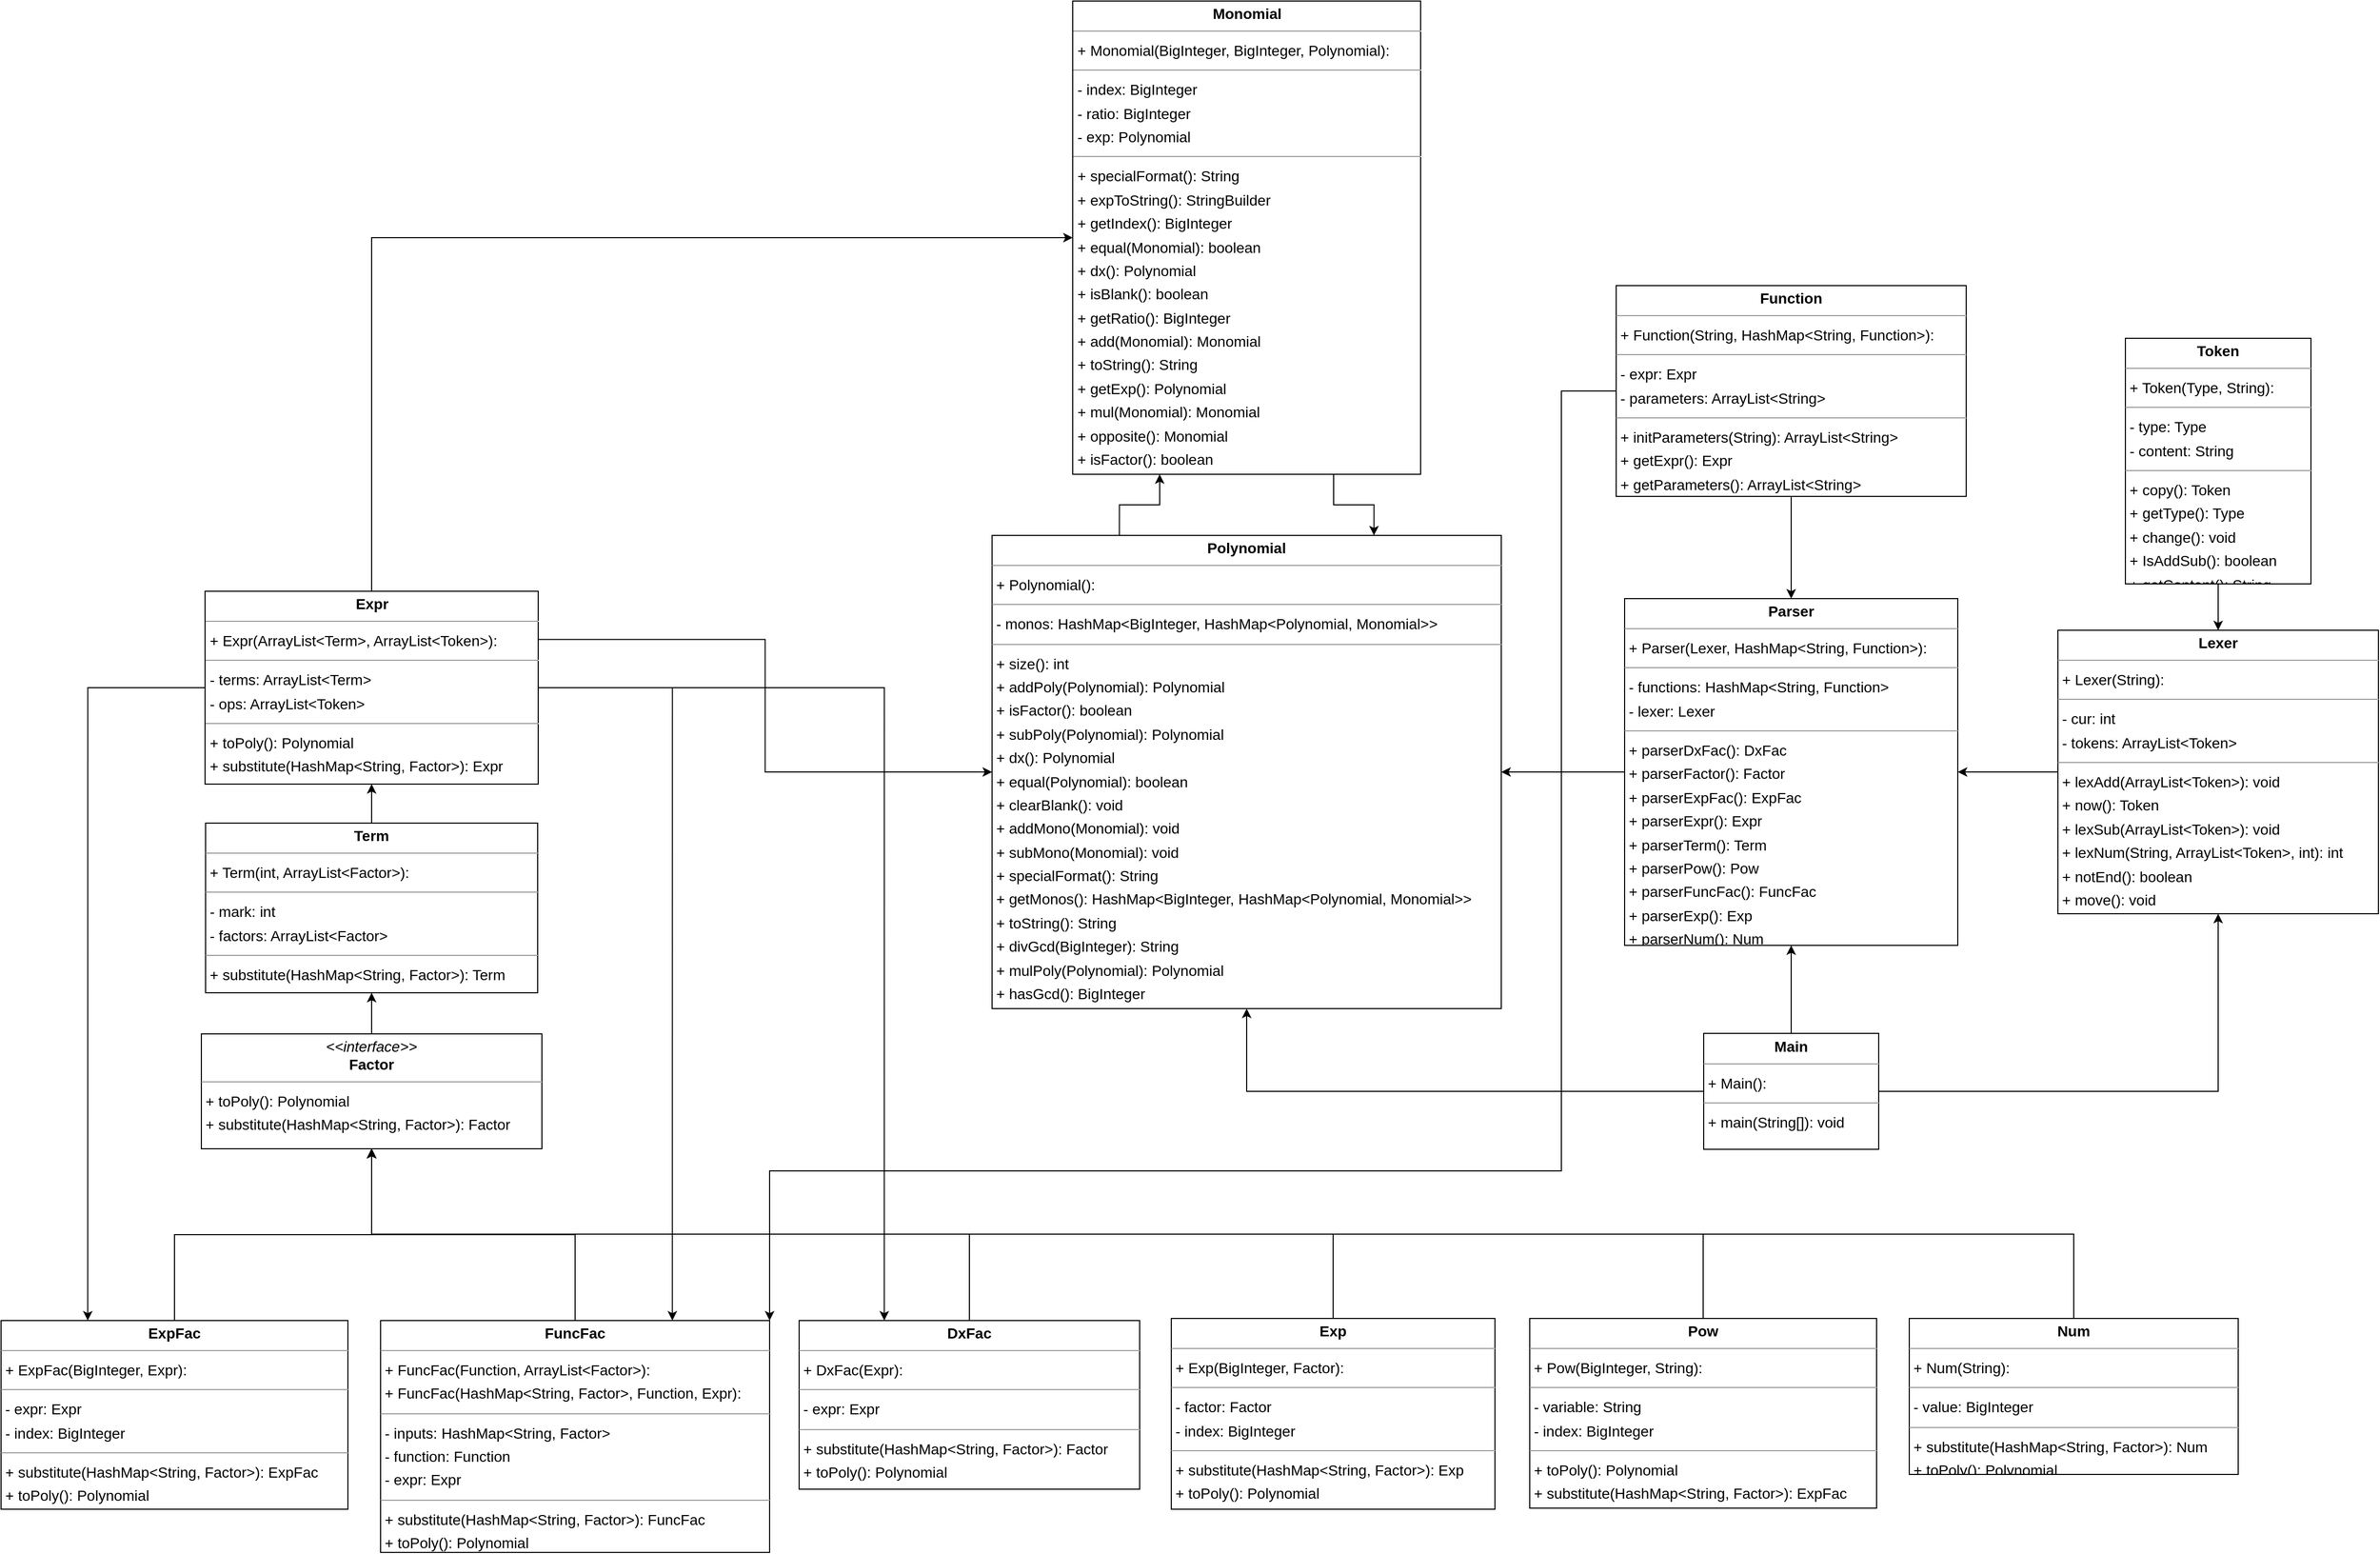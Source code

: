 <mxfile version="21.6.5" type="device">
  <diagram id="yVetcaWseorlEZRTUUMu" name="第 1 页">
    <mxGraphModel dx="3429" dy="1558" grid="1" gridSize="10" guides="1" tooltips="1" connect="1" arrows="1" fold="1" page="0" pageScale="1" pageWidth="827" pageHeight="1169" background="none" math="0" shadow="0">
      <root>
        <mxCell id="0" />
        <mxCell id="1" parent="0" />
        <mxCell id="d03auhtFEjrSMW0RAy4b-5" style="edgeStyle=orthogonalEdgeStyle;rounded=0;orthogonalLoop=1;jettySize=auto;html=1;entryX=0.5;entryY=1;entryDx=0;entryDy=0;" edge="1" parent="1" source="node5" target="node1">
          <mxGeometry relative="1" as="geometry">
            <Array as="points">
              <mxPoint x="298" y="1170" />
              <mxPoint x="-268" y="1170" />
            </Array>
          </mxGeometry>
        </mxCell>
        <mxCell id="node5" value="&lt;p style=&quot;margin:0px;margin-top:4px;text-align:center;&quot;&gt;&lt;b&gt;DxFac&lt;/b&gt;&lt;/p&gt;&lt;hr size=&quot;1&quot;/&gt;&lt;p style=&quot;margin:0 0 0 4px;line-height:1.6;&quot;&gt;+ DxFac(Expr): &lt;/p&gt;&lt;hr size=&quot;1&quot;/&gt;&lt;p style=&quot;margin:0 0 0 4px;line-height:1.6;&quot;&gt;- expr: Expr&lt;/p&gt;&lt;hr size=&quot;1&quot;/&gt;&lt;p style=&quot;margin:0 0 0 4px;line-height:1.6;&quot;&gt;+ substitute(HashMap&amp;lt;String, Factor&amp;gt;): Factor&lt;br/&gt;+ toPoly(): Polynomial&lt;/p&gt;" style="verticalAlign=top;align=left;overflow=fill;fontSize=14;fontFamily=Helvetica;html=1;rounded=0;shadow=0;comic=0;labelBackgroundColor=none;strokeWidth=1;" parent="1" vertex="1">
          <mxGeometry x="137" y="1252" width="323" height="160" as="geometry" />
        </mxCell>
        <mxCell id="d03auhtFEjrSMW0RAy4b-6" style="edgeStyle=orthogonalEdgeStyle;rounded=0;orthogonalLoop=1;jettySize=auto;html=1;entryX=0.5;entryY=1;entryDx=0;entryDy=0;" edge="1" parent="1" source="node14" target="node1">
          <mxGeometry relative="1" as="geometry">
            <Array as="points">
              <mxPoint x="644" y="1170" />
              <mxPoint x="-268" y="1170" />
            </Array>
          </mxGeometry>
        </mxCell>
        <mxCell id="node14" value="&lt;p style=&quot;margin:0px;margin-top:4px;text-align:center;&quot;&gt;&lt;b&gt;Exp&lt;/b&gt;&lt;/p&gt;&lt;hr size=&quot;1&quot;/&gt;&lt;p style=&quot;margin:0 0 0 4px;line-height:1.6;&quot;&gt;+ Exp(BigInteger, Factor): &lt;/p&gt;&lt;hr size=&quot;1&quot;/&gt;&lt;p style=&quot;margin:0 0 0 4px;line-height:1.6;&quot;&gt;- factor: Factor&lt;br/&gt;- index: BigInteger&lt;/p&gt;&lt;hr size=&quot;1&quot;/&gt;&lt;p style=&quot;margin:0 0 0 4px;line-height:1.6;&quot;&gt;+ substitute(HashMap&amp;lt;String, Factor&amp;gt;): Exp&lt;br/&gt;+ toPoly(): Polynomial&lt;/p&gt;" style="verticalAlign=top;align=left;overflow=fill;fontSize=14;fontFamily=Helvetica;html=1;rounded=0;shadow=0;comic=0;labelBackgroundColor=none;strokeWidth=1;" parent="1" vertex="1">
          <mxGeometry x="490" y="1250" width="307" height="181" as="geometry" />
        </mxCell>
        <mxCell id="d03auhtFEjrSMW0RAy4b-2" style="edgeStyle=orthogonalEdgeStyle;rounded=0;orthogonalLoop=1;jettySize=auto;html=1;exitX=0.5;exitY=0;exitDx=0;exitDy=0;entryX=0.5;entryY=1;entryDx=0;entryDy=0;" edge="1" parent="1" source="node0" target="node1">
          <mxGeometry relative="1" as="geometry" />
        </mxCell>
        <mxCell id="node0" value="&lt;p style=&quot;margin:0px;margin-top:4px;text-align:center;&quot;&gt;&lt;b&gt;ExpFac&lt;/b&gt;&lt;/p&gt;&lt;hr size=&quot;1&quot;/&gt;&lt;p style=&quot;margin:0 0 0 4px;line-height:1.6;&quot;&gt;+ ExpFac(BigInteger, Expr): &lt;/p&gt;&lt;hr size=&quot;1&quot;/&gt;&lt;p style=&quot;margin:0 0 0 4px;line-height:1.6;&quot;&gt;- expr: Expr&lt;br/&gt;- index: BigInteger&lt;/p&gt;&lt;hr size=&quot;1&quot;/&gt;&lt;p style=&quot;margin:0 0 0 4px;line-height:1.6;&quot;&gt;+ substitute(HashMap&amp;lt;String, Factor&amp;gt;): ExpFac&lt;br/&gt;+ toPoly(): Polynomial&lt;/p&gt;" style="verticalAlign=top;align=left;overflow=fill;fontSize=14;fontFamily=Helvetica;html=1;rounded=0;shadow=0;comic=0;labelBackgroundColor=none;strokeWidth=1;" parent="1" vertex="1">
          <mxGeometry x="-620" y="1252" width="329" height="179" as="geometry" />
        </mxCell>
        <mxCell id="d03auhtFEjrSMW0RAy4b-11" style="edgeStyle=orthogonalEdgeStyle;rounded=0;orthogonalLoop=1;jettySize=auto;html=1;entryX=0.25;entryY=0;entryDx=0;entryDy=0;" edge="1" parent="1" source="node13" target="node0">
          <mxGeometry relative="1" as="geometry">
            <Array as="points">
              <mxPoint x="-538" y="651" />
            </Array>
          </mxGeometry>
        </mxCell>
        <mxCell id="d03auhtFEjrSMW0RAy4b-12" style="edgeStyle=orthogonalEdgeStyle;rounded=0;orthogonalLoop=1;jettySize=auto;html=1;entryX=0.75;entryY=0;entryDx=0;entryDy=0;" edge="1" parent="1" source="node13" target="node11">
          <mxGeometry relative="1" as="geometry">
            <Array as="points">
              <mxPoint x="17" y="651" />
            </Array>
          </mxGeometry>
        </mxCell>
        <mxCell id="d03auhtFEjrSMW0RAy4b-13" style="edgeStyle=orthogonalEdgeStyle;rounded=0;orthogonalLoop=1;jettySize=auto;html=1;entryX=0.25;entryY=0;entryDx=0;entryDy=0;" edge="1" parent="1" source="node13" target="node5">
          <mxGeometry relative="1" as="geometry" />
        </mxCell>
        <mxCell id="d03auhtFEjrSMW0RAy4b-21" style="edgeStyle=orthogonalEdgeStyle;rounded=0;orthogonalLoop=1;jettySize=auto;html=1;entryX=0;entryY=0.5;entryDx=0;entryDy=0;" edge="1" parent="1" source="node13" target="node8">
          <mxGeometry relative="1" as="geometry">
            <mxPoint x="-180" y="270" as="targetPoint" />
            <Array as="points">
              <mxPoint x="-268" y="225" />
            </Array>
          </mxGeometry>
        </mxCell>
        <mxCell id="d03auhtFEjrSMW0RAy4b-22" style="edgeStyle=orthogonalEdgeStyle;rounded=0;orthogonalLoop=1;jettySize=auto;html=1;exitX=1;exitY=0.25;exitDx=0;exitDy=0;entryX=0;entryY=0.5;entryDx=0;entryDy=0;" edge="1" parent="1" source="node13" target="node9">
          <mxGeometry relative="1" as="geometry" />
        </mxCell>
        <mxCell id="node13" value="&lt;p style=&quot;margin:0px;margin-top:4px;text-align:center;&quot;&gt;&lt;b&gt;Expr&lt;/b&gt;&lt;/p&gt;&lt;hr size=&quot;1&quot;/&gt;&lt;p style=&quot;margin:0 0 0 4px;line-height:1.6;&quot;&gt;+ Expr(ArrayList&amp;lt;Term&amp;gt;, ArrayList&amp;lt;Token&amp;gt;): &lt;/p&gt;&lt;hr size=&quot;1&quot;/&gt;&lt;p style=&quot;margin:0 0 0 4px;line-height:1.6;&quot;&gt;- terms: ArrayList&amp;lt;Term&amp;gt;&lt;br/&gt;- ops: ArrayList&amp;lt;Token&amp;gt;&lt;/p&gt;&lt;hr size=&quot;1&quot;/&gt;&lt;p style=&quot;margin:0 0 0 4px;line-height:1.6;&quot;&gt;+ toPoly(): Polynomial&lt;br/&gt;+ substitute(HashMap&amp;lt;String, Factor&amp;gt;): Expr&lt;/p&gt;" style="verticalAlign=top;align=left;overflow=fill;fontSize=14;fontFamily=Helvetica;html=1;rounded=0;shadow=0;comic=0;labelBackgroundColor=none;strokeWidth=1;" parent="1" vertex="1">
          <mxGeometry x="-426.5" y="560" width="316" height="183" as="geometry" />
        </mxCell>
        <mxCell id="d03auhtFEjrSMW0RAy4b-9" value="" style="edgeStyle=orthogonalEdgeStyle;rounded=0;orthogonalLoop=1;jettySize=auto;html=1;" edge="1" parent="1" source="node1" target="node15">
          <mxGeometry relative="1" as="geometry" />
        </mxCell>
        <mxCell id="node1" value="&lt;p style=&quot;margin:0px;margin-top:4px;text-align:center;&quot;&gt;&lt;i&gt;&amp;lt;&amp;lt;interface&amp;gt;&amp;gt;&lt;/i&gt;&lt;br/&gt;&lt;b&gt;Factor&lt;/b&gt;&lt;/p&gt;&lt;hr size=&quot;1&quot;/&gt;&lt;p style=&quot;margin:0 0 0 4px;line-height:1.6;&quot;&gt;+ toPoly(): Polynomial&lt;br/&gt;+ substitute(HashMap&amp;lt;String, Factor&amp;gt;): Factor&lt;/p&gt;" style="verticalAlign=top;align=left;overflow=fill;fontSize=14;fontFamily=Helvetica;html=1;rounded=0;shadow=0;comic=0;labelBackgroundColor=none;strokeWidth=1;" parent="1" vertex="1">
          <mxGeometry x="-430" y="980" width="323" height="109" as="geometry" />
        </mxCell>
        <mxCell id="d03auhtFEjrSMW0RAy4b-4" style="edgeStyle=orthogonalEdgeStyle;rounded=0;orthogonalLoop=1;jettySize=auto;html=1;entryX=0.5;entryY=1;entryDx=0;entryDy=0;" edge="1" parent="1" source="node11" target="node1">
          <mxGeometry relative="1" as="geometry" />
        </mxCell>
        <mxCell id="node11" value="&lt;p style=&quot;margin:0px;margin-top:4px;text-align:center;&quot;&gt;&lt;b&gt;FuncFac&lt;/b&gt;&lt;/p&gt;&lt;hr size=&quot;1&quot;/&gt;&lt;p style=&quot;margin:0 0 0 4px;line-height:1.6;&quot;&gt;+ FuncFac(Function, ArrayList&amp;lt;Factor&amp;gt;): &lt;br/&gt;+ FuncFac(HashMap&amp;lt;String, Factor&amp;gt;, Function, Expr): &lt;/p&gt;&lt;hr size=&quot;1&quot;/&gt;&lt;p style=&quot;margin:0 0 0 4px;line-height:1.6;&quot;&gt;- inputs: HashMap&amp;lt;String, Factor&amp;gt;&lt;br/&gt;- function: Function&lt;br/&gt;- expr: Expr&lt;/p&gt;&lt;hr size=&quot;1&quot;/&gt;&lt;p style=&quot;margin:0 0 0 4px;line-height:1.6;&quot;&gt;+ substitute(HashMap&amp;lt;String, Factor&amp;gt;): FuncFac&lt;br/&gt;+ toPoly(): Polynomial&lt;/p&gt;" style="verticalAlign=top;align=left;overflow=fill;fontSize=14;fontFamily=Helvetica;html=1;rounded=0;shadow=0;comic=0;labelBackgroundColor=none;strokeWidth=1;" parent="1" vertex="1">
          <mxGeometry x="-260" y="1252" width="369" height="220" as="geometry" />
        </mxCell>
        <mxCell id="d03auhtFEjrSMW0RAy4b-20" value="" style="edgeStyle=orthogonalEdgeStyle;rounded=0;orthogonalLoop=1;jettySize=auto;html=1;" edge="1" parent="1" source="node3" target="node10">
          <mxGeometry relative="1" as="geometry" />
        </mxCell>
        <mxCell id="d03auhtFEjrSMW0RAy4b-23" style="edgeStyle=orthogonalEdgeStyle;rounded=0;orthogonalLoop=1;jettySize=auto;html=1;entryX=1;entryY=0;entryDx=0;entryDy=0;" edge="1" parent="1" source="node3" target="node11">
          <mxGeometry relative="1" as="geometry">
            <Array as="points">
              <mxPoint x="860" y="370" />
              <mxPoint x="860" y="1110" />
              <mxPoint x="109" y="1110" />
            </Array>
          </mxGeometry>
        </mxCell>
        <mxCell id="node3" value="&lt;p style=&quot;margin:0px;margin-top:4px;text-align:center;&quot;&gt;&lt;b&gt;Function&lt;/b&gt;&lt;/p&gt;&lt;hr size=&quot;1&quot;/&gt;&lt;p style=&quot;margin:0 0 0 4px;line-height:1.6;&quot;&gt;+ Function(String, HashMap&amp;lt;String, Function&amp;gt;): &lt;/p&gt;&lt;hr size=&quot;1&quot;/&gt;&lt;p style=&quot;margin:0 0 0 4px;line-height:1.6;&quot;&gt;- expr: Expr&lt;br/&gt;- parameters: ArrayList&amp;lt;String&amp;gt;&lt;/p&gt;&lt;hr size=&quot;1&quot;/&gt;&lt;p style=&quot;margin:0 0 0 4px;line-height:1.6;&quot;&gt;+ initParameters(String): ArrayList&amp;lt;String&amp;gt;&lt;br/&gt;+ getExpr(): Expr&lt;br/&gt;+ getParameters(): ArrayList&amp;lt;String&amp;gt;&lt;/p&gt;" style="verticalAlign=top;align=left;overflow=fill;fontSize=14;fontFamily=Helvetica;html=1;rounded=0;shadow=0;comic=0;labelBackgroundColor=none;strokeWidth=1;" parent="1" vertex="1">
          <mxGeometry x="912" y="270" width="332" height="200" as="geometry" />
        </mxCell>
        <mxCell id="d03auhtFEjrSMW0RAy4b-19" value="" style="edgeStyle=orthogonalEdgeStyle;rounded=0;orthogonalLoop=1;jettySize=auto;html=1;" edge="1" parent="1" source="node12" target="node10">
          <mxGeometry relative="1" as="geometry" />
        </mxCell>
        <mxCell id="node12" value="&lt;p style=&quot;margin:0px;margin-top:4px;text-align:center;&quot;&gt;&lt;b&gt;Lexer&lt;/b&gt;&lt;/p&gt;&lt;hr size=&quot;1&quot;/&gt;&lt;p style=&quot;margin:0 0 0 4px;line-height:1.6;&quot;&gt;+ Lexer(String): &lt;/p&gt;&lt;hr size=&quot;1&quot;/&gt;&lt;p style=&quot;margin:0 0 0 4px;line-height:1.6;&quot;&gt;- cur: int&lt;br/&gt;- tokens: ArrayList&amp;lt;Token&amp;gt;&lt;/p&gt;&lt;hr size=&quot;1&quot;/&gt;&lt;p style=&quot;margin:0 0 0 4px;line-height:1.6;&quot;&gt;+ lexAdd(ArrayList&amp;lt;Token&amp;gt;): void&lt;br/&gt;+ now(): Token&lt;br/&gt;+ lexSub(ArrayList&amp;lt;Token&amp;gt;): void&lt;br/&gt;+ lexNum(String, ArrayList&amp;lt;Token&amp;gt;, int): int&lt;br/&gt;+ notEnd(): boolean&lt;br/&gt;+ move(): void&lt;/p&gt;" style="verticalAlign=top;align=left;overflow=fill;fontSize=14;fontFamily=Helvetica;html=1;rounded=0;shadow=0;comic=0;labelBackgroundColor=none;strokeWidth=1;" parent="1" vertex="1">
          <mxGeometry x="1331" y="597" width="304" height="269" as="geometry" />
        </mxCell>
        <mxCell id="d03auhtFEjrSMW0RAy4b-24" value="" style="edgeStyle=orthogonalEdgeStyle;rounded=0;orthogonalLoop=1;jettySize=auto;html=1;" edge="1" parent="1" source="node7" target="node10">
          <mxGeometry relative="1" as="geometry" />
        </mxCell>
        <mxCell id="d03auhtFEjrSMW0RAy4b-25" style="edgeStyle=orthogonalEdgeStyle;rounded=0;orthogonalLoop=1;jettySize=auto;html=1;entryX=0.5;entryY=1;entryDx=0;entryDy=0;" edge="1" parent="1" source="node7" target="node12">
          <mxGeometry relative="1" as="geometry" />
        </mxCell>
        <mxCell id="d03auhtFEjrSMW0RAy4b-26" style="edgeStyle=orthogonalEdgeStyle;rounded=0;orthogonalLoop=1;jettySize=auto;html=1;entryX=0.5;entryY=1;entryDx=0;entryDy=0;" edge="1" parent="1" source="node7" target="node9">
          <mxGeometry relative="1" as="geometry" />
        </mxCell>
        <mxCell id="node7" value="&lt;p style=&quot;margin:0px;margin-top:4px;text-align:center;&quot;&gt;&lt;b&gt;Main&lt;/b&gt;&lt;/p&gt;&lt;hr size=&quot;1&quot;/&gt;&lt;p style=&quot;margin:0 0 0 4px;line-height:1.6;&quot;&gt;+ Main(): &lt;/p&gt;&lt;hr size=&quot;1&quot;/&gt;&lt;p style=&quot;margin:0 0 0 4px;line-height:1.6;&quot;&gt;+ main(String[]): void&lt;/p&gt;" style="verticalAlign=top;align=left;overflow=fill;fontSize=14;fontFamily=Helvetica;html=1;rounded=0;shadow=0;comic=0;labelBackgroundColor=none;strokeWidth=1;" parent="1" vertex="1">
          <mxGeometry x="995" y="979.5" width="166" height="110" as="geometry" />
        </mxCell>
        <mxCell id="d03auhtFEjrSMW0RAy4b-17" style="edgeStyle=orthogonalEdgeStyle;rounded=0;orthogonalLoop=1;jettySize=auto;html=1;exitX=0.75;exitY=1;exitDx=0;exitDy=0;entryX=0.75;entryY=0;entryDx=0;entryDy=0;" edge="1" parent="1" source="node8" target="node9">
          <mxGeometry relative="1" as="geometry" />
        </mxCell>
        <mxCell id="node8" value="&lt;p style=&quot;margin:0px;margin-top:4px;text-align:center;&quot;&gt;&lt;b&gt;Monomial&lt;/b&gt;&lt;/p&gt;&lt;hr size=&quot;1&quot;/&gt;&lt;p style=&quot;margin:0 0 0 4px;line-height:1.6;&quot;&gt;+ Monomial(BigInteger, BigInteger, Polynomial): &lt;/p&gt;&lt;hr size=&quot;1&quot;/&gt;&lt;p style=&quot;margin:0 0 0 4px;line-height:1.6;&quot;&gt;- index: BigInteger&lt;br/&gt;- ratio: BigInteger&lt;br/&gt;- exp: Polynomial&lt;/p&gt;&lt;hr size=&quot;1&quot;/&gt;&lt;p style=&quot;margin:0 0 0 4px;line-height:1.6;&quot;&gt;+ specialFormat(): String&lt;br/&gt;+ expToString(): StringBuilder&lt;br/&gt;+ getIndex(): BigInteger&lt;br/&gt;+ equal(Monomial): boolean&lt;br/&gt;+ dx(): Polynomial&lt;br/&gt;+ isBlank(): boolean&lt;br/&gt;+ getRatio(): BigInteger&lt;br/&gt;+ add(Monomial): Monomial&lt;br/&gt;+ toString(): String&lt;br/&gt;+ getExp(): Polynomial&lt;br/&gt;+ mul(Monomial): Monomial&lt;br/&gt;+ opposite(): Monomial&lt;br/&gt;+ isFactor(): boolean&lt;/p&gt;" style="verticalAlign=top;align=left;overflow=fill;fontSize=14;fontFamily=Helvetica;html=1;rounded=0;shadow=0;comic=0;labelBackgroundColor=none;strokeWidth=1;" parent="1" vertex="1">
          <mxGeometry x="396.5" width="330" height="449" as="geometry" />
        </mxCell>
        <mxCell id="d03auhtFEjrSMW0RAy4b-8" style="edgeStyle=orthogonalEdgeStyle;rounded=0;orthogonalLoop=1;jettySize=auto;html=1;entryX=0.5;entryY=1;entryDx=0;entryDy=0;" edge="1" parent="1" source="node4" target="node1">
          <mxGeometry relative="1" as="geometry">
            <Array as="points">
              <mxPoint x="1346" y="1170" />
              <mxPoint x="-268" y="1170" />
            </Array>
          </mxGeometry>
        </mxCell>
        <mxCell id="node4" value="&lt;p style=&quot;margin:0px;margin-top:4px;text-align:center;&quot;&gt;&lt;b&gt;Num&lt;/b&gt;&lt;/p&gt;&lt;hr size=&quot;1&quot;/&gt;&lt;p style=&quot;margin:0 0 0 4px;line-height:1.6;&quot;&gt;+ Num(String): &lt;/p&gt;&lt;hr size=&quot;1&quot;/&gt;&lt;p style=&quot;margin:0 0 0 4px;line-height:1.6;&quot;&gt;- value: BigInteger&lt;/p&gt;&lt;hr size=&quot;1&quot;/&gt;&lt;p style=&quot;margin:0 0 0 4px;line-height:1.6;&quot;&gt;+ substitute(HashMap&amp;lt;String, Factor&amp;gt;): Num&lt;br/&gt;+ toPoly(): Polynomial&lt;/p&gt;" style="verticalAlign=top;align=left;overflow=fill;fontSize=14;fontFamily=Helvetica;html=1;rounded=0;shadow=0;comic=0;labelBackgroundColor=none;strokeWidth=1;" parent="1" vertex="1">
          <mxGeometry x="1190" y="1250" width="312" height="148" as="geometry" />
        </mxCell>
        <mxCell id="d03auhtFEjrSMW0RAy4b-18" value="" style="edgeStyle=orthogonalEdgeStyle;rounded=0;orthogonalLoop=1;jettySize=auto;html=1;" edge="1" parent="1" source="node10" target="node9">
          <mxGeometry relative="1" as="geometry" />
        </mxCell>
        <mxCell id="node10" value="&lt;p style=&quot;margin:0px;margin-top:4px;text-align:center;&quot;&gt;&lt;b&gt;Parser&lt;/b&gt;&lt;/p&gt;&lt;hr size=&quot;1&quot;/&gt;&lt;p style=&quot;margin:0 0 0 4px;line-height:1.6;&quot;&gt;+ Parser(Lexer, HashMap&amp;lt;String, Function&amp;gt;): &lt;/p&gt;&lt;hr size=&quot;1&quot;/&gt;&lt;p style=&quot;margin:0 0 0 4px;line-height:1.6;&quot;&gt;- functions: HashMap&amp;lt;String, Function&amp;gt;&lt;br/&gt;- lexer: Lexer&lt;/p&gt;&lt;hr size=&quot;1&quot;/&gt;&lt;p style=&quot;margin:0 0 0 4px;line-height:1.6;&quot;&gt;+ parserDxFac(): DxFac&lt;br/&gt;+ parserFactor(): Factor&lt;br/&gt;+ parserExpFac(): ExpFac&lt;br/&gt;+ parserExpr(): Expr&lt;br/&gt;+ parserTerm(): Term&lt;br/&gt;+ parserPow(): Pow&lt;br/&gt;+ parserFuncFac(): FuncFac&lt;br/&gt;+ parserExp(): Exp&lt;br/&gt;+ parserNum(): Num&lt;/p&gt;" style="verticalAlign=top;align=left;overflow=fill;fontSize=14;fontFamily=Helvetica;html=1;rounded=0;shadow=0;comic=0;labelBackgroundColor=none;strokeWidth=1;" parent="1" vertex="1">
          <mxGeometry x="920" y="567" width="316" height="329" as="geometry" />
        </mxCell>
        <mxCell id="d03auhtFEjrSMW0RAy4b-16" style="edgeStyle=orthogonalEdgeStyle;rounded=0;orthogonalLoop=1;jettySize=auto;html=1;exitX=0.25;exitY=0;exitDx=0;exitDy=0;entryX=0.25;entryY=1;entryDx=0;entryDy=0;" edge="1" parent="1" source="node9" target="node8">
          <mxGeometry relative="1" as="geometry" />
        </mxCell>
        <mxCell id="node9" value="&lt;p style=&quot;margin:0px;margin-top:4px;text-align:center;&quot;&gt;&lt;b&gt;Polynomial&lt;/b&gt;&lt;/p&gt;&lt;hr size=&quot;1&quot;/&gt;&lt;p style=&quot;margin:0 0 0 4px;line-height:1.6;&quot;&gt;+ Polynomial(): &lt;/p&gt;&lt;hr size=&quot;1&quot;/&gt;&lt;p style=&quot;margin:0 0 0 4px;line-height:1.6;&quot;&gt;- monos: HashMap&amp;lt;BigInteger, HashMap&amp;lt;Polynomial, Monomial&amp;gt;&amp;gt;&lt;/p&gt;&lt;hr size=&quot;1&quot;/&gt;&lt;p style=&quot;margin:0 0 0 4px;line-height:1.6;&quot;&gt;+ size(): int&lt;br/&gt;+ addPoly(Polynomial): Polynomial&lt;br/&gt;+ isFactor(): boolean&lt;br/&gt;+ subPoly(Polynomial): Polynomial&lt;br/&gt;+ dx(): Polynomial&lt;br/&gt;+ equal(Polynomial): boolean&lt;br/&gt;+ clearBlank(): void&lt;br/&gt;+ addMono(Monomial): void&lt;br/&gt;+ subMono(Monomial): void&lt;br/&gt;+ specialFormat(): String&lt;br/&gt;+ getMonos(): HashMap&amp;lt;BigInteger, HashMap&amp;lt;Polynomial, Monomial&amp;gt;&amp;gt;&lt;br/&gt;+ toString(): String&lt;br/&gt;+ divGcd(BigInteger): String&lt;br/&gt;+ mulPoly(Polynomial): Polynomial&lt;br/&gt;+ hasGcd(): BigInteger&lt;/p&gt;" style="verticalAlign=top;align=left;overflow=fill;fontSize=14;fontFamily=Helvetica;html=1;rounded=0;shadow=0;comic=0;labelBackgroundColor=none;strokeWidth=1;" parent="1" vertex="1">
          <mxGeometry x="320" y="507" width="483" height="449" as="geometry" />
        </mxCell>
        <mxCell id="d03auhtFEjrSMW0RAy4b-7" style="edgeStyle=orthogonalEdgeStyle;rounded=0;orthogonalLoop=1;jettySize=auto;html=1;entryX=0.5;entryY=1;entryDx=0;entryDy=0;" edge="1" parent="1" source="node2" target="node1">
          <mxGeometry relative="1" as="geometry">
            <Array as="points">
              <mxPoint x="994" y="1170" />
              <mxPoint x="-268" y="1170" />
            </Array>
          </mxGeometry>
        </mxCell>
        <mxCell id="node2" value="&lt;p style=&quot;margin:0px;margin-top:4px;text-align:center;&quot;&gt;&lt;b&gt;Pow&lt;/b&gt;&lt;/p&gt;&lt;hr size=&quot;1&quot;/&gt;&lt;p style=&quot;margin:0 0 0 4px;line-height:1.6;&quot;&gt;+ Pow(BigInteger, String): &lt;/p&gt;&lt;hr size=&quot;1&quot;/&gt;&lt;p style=&quot;margin:0 0 0 4px;line-height:1.6;&quot;&gt;- variable: String&lt;br/&gt;- index: BigInteger&lt;/p&gt;&lt;hr size=&quot;1&quot;/&gt;&lt;p style=&quot;margin:0 0 0 4px;line-height:1.6;&quot;&gt;+ toPoly(): Polynomial&lt;br/&gt;+ substitute(HashMap&amp;lt;String, Factor&amp;gt;): ExpFac&lt;/p&gt;" style="verticalAlign=top;align=left;overflow=fill;fontSize=14;fontFamily=Helvetica;html=1;rounded=0;shadow=0;comic=0;labelBackgroundColor=none;strokeWidth=1;" parent="1" vertex="1">
          <mxGeometry x="830" y="1250" width="329" height="180" as="geometry" />
        </mxCell>
        <mxCell id="d03auhtFEjrSMW0RAy4b-10" value="" style="edgeStyle=orthogonalEdgeStyle;rounded=0;orthogonalLoop=1;jettySize=auto;html=1;" edge="1" parent="1" source="node15" target="node13">
          <mxGeometry relative="1" as="geometry" />
        </mxCell>
        <mxCell id="node15" value="&lt;p style=&quot;margin:0px;margin-top:4px;text-align:center;&quot;&gt;&lt;b&gt;Term&lt;/b&gt;&lt;/p&gt;&lt;hr size=&quot;1&quot;/&gt;&lt;p style=&quot;margin:0 0 0 4px;line-height:1.6;&quot;&gt;+ Term(int, ArrayList&amp;lt;Factor&amp;gt;): &lt;/p&gt;&lt;hr size=&quot;1&quot;/&gt;&lt;p style=&quot;margin:0 0 0 4px;line-height:1.6;&quot;&gt;- mark: int&lt;br/&gt;- factors: ArrayList&amp;lt;Factor&amp;gt;&lt;/p&gt;&lt;hr size=&quot;1&quot;/&gt;&lt;p style=&quot;margin:0 0 0 4px;line-height:1.6;&quot;&gt;+ substitute(HashMap&amp;lt;String, Factor&amp;gt;): Term&lt;br/&gt;+ toPoly(): Polynomial&lt;/p&gt;" style="verticalAlign=top;align=left;overflow=fill;fontSize=14;fontFamily=Helvetica;html=1;rounded=0;shadow=0;comic=0;labelBackgroundColor=none;strokeWidth=1;" parent="1" vertex="1">
          <mxGeometry x="-426" y="780" width="315" height="161" as="geometry" />
        </mxCell>
        <mxCell id="d03auhtFEjrSMW0RAy4b-14" value="" style="edgeStyle=orthogonalEdgeStyle;rounded=0;orthogonalLoop=1;jettySize=auto;html=1;" edge="1" parent="1" source="node6" target="node12">
          <mxGeometry relative="1" as="geometry" />
        </mxCell>
        <mxCell id="node6" value="&lt;p style=&quot;margin:0px;margin-top:4px;text-align:center;&quot;&gt;&lt;b&gt;Token&lt;/b&gt;&lt;/p&gt;&lt;hr size=&quot;1&quot;/&gt;&lt;p style=&quot;margin:0 0 0 4px;line-height:1.6;&quot;&gt;+ Token(Type, String): &lt;/p&gt;&lt;hr size=&quot;1&quot;/&gt;&lt;p style=&quot;margin:0 0 0 4px;line-height:1.6;&quot;&gt;- type: Type&lt;br/&gt;- content: String&lt;/p&gt;&lt;hr size=&quot;1&quot;/&gt;&lt;p style=&quot;margin:0 0 0 4px;line-height:1.6;&quot;&gt;+ copy(): Token&lt;br/&gt;+ getType(): Type&lt;br/&gt;+ change(): void&lt;br/&gt;+ IsAddSub(): boolean&lt;br/&gt;+ getContent(): String&lt;/p&gt;" style="verticalAlign=top;align=left;overflow=fill;fontSize=14;fontFamily=Helvetica;html=1;rounded=0;shadow=0;comic=0;labelBackgroundColor=none;strokeWidth=1;" parent="1" vertex="1">
          <mxGeometry x="1395" y="320" width="176" height="233" as="geometry" />
        </mxCell>
      </root>
    </mxGraphModel>
  </diagram>
</mxfile>
